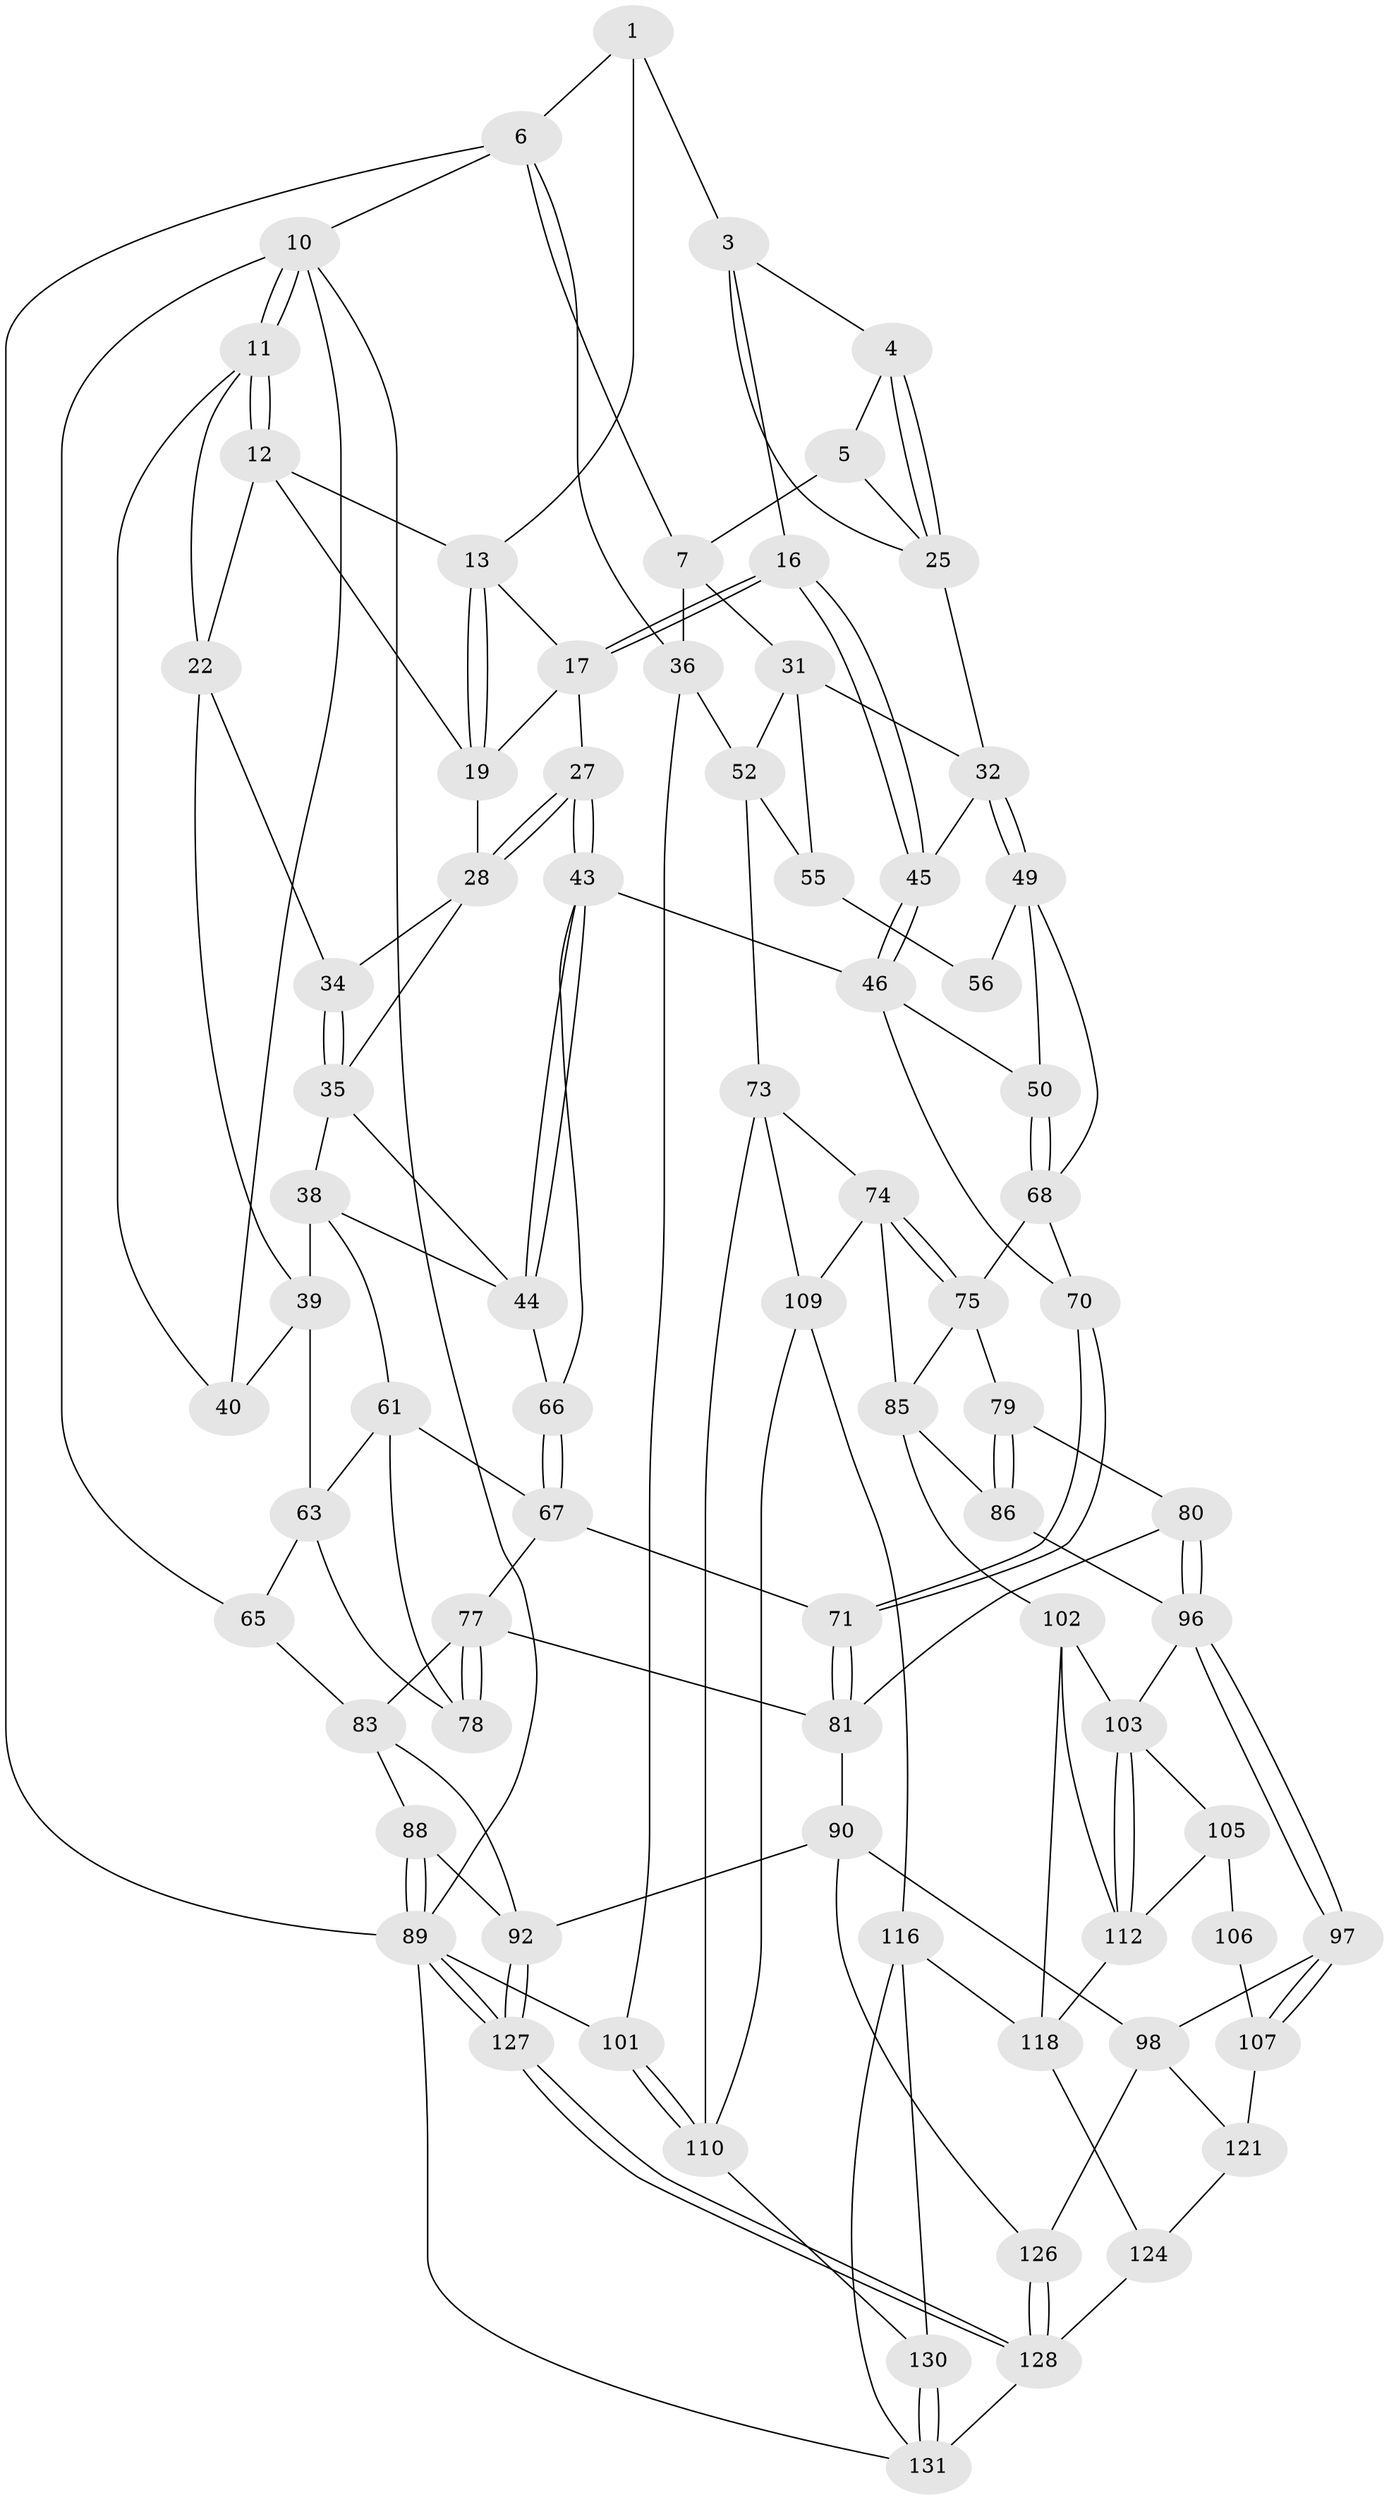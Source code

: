 // Generated by graph-tools (version 1.1) at 2025/52/02/27/25 19:52:43]
// undirected, 78 vertices, 172 edges
graph export_dot {
graph [start="1"]
  node [color=gray90,style=filled];
  1 [pos="+0.8600422923961442+0",super="+2"];
  3 [pos="+0.5952213711902042+0.01745144322421991",super="+15"];
  4 [pos="+0.7039693897209391+0.09842585786382853"];
  5 [pos="+0.7875840590803889+0",super="+8"];
  6 [pos="+0.9394915178008066+0",super="+9"];
  7 [pos="+0.8272411035178187+0.15412122893868302",super="+30"];
  10 [pos="+0+0",super="+41"];
  11 [pos="+0+0",super="+24"];
  12 [pos="+0.20269589491394352+0",super="+21"];
  13 [pos="+0.3026671492251112+0",super="+14"];
  16 [pos="+0.5207730259243623+0.23270433822177428"];
  17 [pos="+0.5072665022046744+0.2321943294414534",super="+18"];
  19 [pos="+0.3823828753888632+0.13318840745298044",super="+20"];
  22 [pos="+0.234364882108477+0.1956682720914282",super="+23"];
  25 [pos="+0.7078051982653216+0.10409422363908238",super="+26"];
  27 [pos="+0.478810314497956+0.24426995292817807"];
  28 [pos="+0.44612226824728257+0.24260318570425726",super="+29"];
  31 [pos="+0.8672640778243786+0.24870510411730828",super="+54"];
  32 [pos="+0.7151021038999708+0.30386118729507766",super="+33"];
  34 [pos="+0.30526653969134493+0.19819939288092953"];
  35 [pos="+0.3434382845415298+0.2913935850611716",super="+37"];
  36 [pos="+1+0.09850043342922866",super="+51"];
  38 [pos="+0.20883287276992962+0.33220942482945126",super="+60"];
  39 [pos="+0.1870774618803635+0.3122480311042497",super="+42"];
  40 [pos="+0.012181464760878549+0.25030415805359096"];
  43 [pos="+0.41560364636623665+0.395759007480133",super="+48"];
  44 [pos="+0.37735686459883844+0.3749160506426553",super="+59"];
  45 [pos="+0.5735168740191806+0.290172417816513"];
  46 [pos="+0.558170141331778+0.4201966250649993",super="+47"];
  49 [pos="+0.7135917700974351+0.3669985023804664",super="+57"];
  50 [pos="+0.6277871525983858+0.4460517482739647"];
  52 [pos="+1+0.6042145828010187",super="+53"];
  55 [pos="+0.8606487648829318+0.3047814651433639",super="+58"];
  56 [pos="+0.8055836304579774+0.47570180144273516"];
  61 [pos="+0.21353433708835606+0.502288171168119",super="+62"];
  63 [pos="+0.06295582644564716+0.38106560894330804",super="+64"];
  65 [pos="+0+0.5056268616417028"];
  66 [pos="+0.38780978371856567+0.4822156593101025"];
  67 [pos="+0.3880601075845496+0.5119628994066682",super="+72"];
  68 [pos="+0.6960058177323248+0.5448419051320583",super="+69"];
  70 [pos="+0.5196996610344174+0.5179820585112328"];
  71 [pos="+0.4392659696110234+0.5853592039057225"];
  73 [pos="+1+0.6060310181316528",super="+108"];
  74 [pos="+0.9462011716045821+0.6401867823651111",super="+94"];
  75 [pos="+0.905808565300895+0.6482413749933225",super="+76"];
  77 [pos="+0.1842749263514732+0.6048753313808396",super="+82"];
  78 [pos="+0.17237617859071236+0.5688831643744382"];
  79 [pos="+0.6820980095942388+0.5877881550550621"];
  80 [pos="+0.49545697844622677+0.6739188522538319"];
  81 [pos="+0.4393244502436555+0.6385957328949758",super="+87"];
  83 [pos="+0.10535206150315687+0.7006181657758792",super="+84"];
  85 [pos="+0.861510940493479+0.6749841364701666",super="+95"];
  86 [pos="+0.704022962160653+0.7189199784421759"];
  88 [pos="+0+1"];
  89 [pos="+0+1",super="+100"];
  90 [pos="+0.3042591512593561+0.7861074968683794",super="+91"];
  92 [pos="+0.23627874309319968+0.8171773113027677",super="+93"];
  96 [pos="+0.5184362312918999+0.7124323790253759",super="+99"];
  97 [pos="+0.5272237161877523+0.7854384915463825"];
  98 [pos="+0.3732432437708927+0.8255945989328866",super="+122"];
  101 [pos="+1+1"];
  102 [pos="+0.761109786386907+0.8164976545834924",super="+119"];
  103 [pos="+0.7451986488975905+0.8134938786372612",super="+104"];
  105 [pos="+0.6797820732229626+0.8046708814001888",super="+114"];
  106 [pos="+0.5473589472663642+0.8227493223528454"];
  107 [pos="+0.54232390194558+0.8208138270051016",super="+120"];
  109 [pos="+0.833501635925174+0.8264143827342761",super="+115"];
  110 [pos="+1+0.9996122210707854",super="+111"];
  112 [pos="+0.7217649656853758+0.9294390453009174",super="+113"];
  116 [pos="+0.8567003176780263+0.9373895236803886",super="+117"];
  118 [pos="+0.8203681017975561+0.9335162483679904",super="+123"];
  121 [pos="+0.4366599764628543+0.8919977196867787",super="+125"];
  124 [pos="+0.5997438630910881+1"];
  126 [pos="+0.28503548903441334+1"];
  127 [pos="+0+1"];
  128 [pos="+0.24156263670167719+1",super="+129"];
  130 [pos="+0.9238966070276913+0.9756192721664969"];
  131 [pos="+0.8284390877100439+1",super="+132"];
  1 -- 6;
  1 -- 3;
  1 -- 13;
  3 -- 4;
  3 -- 16;
  3 -- 25;
  4 -- 5;
  4 -- 25;
  4 -- 25;
  5 -- 25;
  5 -- 7;
  6 -- 7;
  6 -- 89;
  6 -- 10;
  6 -- 36;
  7 -- 36;
  7 -- 31;
  10 -- 11;
  10 -- 11;
  10 -- 89;
  10 -- 40;
  10 -- 65;
  11 -- 12;
  11 -- 12;
  11 -- 40;
  11 -- 22;
  12 -- 13;
  12 -- 19;
  12 -- 22;
  13 -- 19;
  13 -- 19;
  13 -- 17;
  16 -- 17;
  16 -- 17;
  16 -- 45;
  16 -- 45;
  17 -- 27;
  17 -- 19;
  19 -- 28;
  22 -- 34;
  22 -- 39;
  25 -- 32;
  27 -- 28;
  27 -- 28;
  27 -- 43;
  27 -- 43;
  28 -- 35;
  28 -- 34;
  31 -- 32;
  31 -- 52;
  31 -- 55;
  32 -- 49;
  32 -- 49;
  32 -- 45;
  34 -- 35;
  34 -- 35;
  35 -- 44;
  35 -- 38;
  36 -- 101;
  36 -- 52;
  38 -- 39;
  38 -- 44;
  38 -- 61;
  39 -- 40;
  39 -- 63;
  43 -- 44;
  43 -- 44;
  43 -- 66;
  43 -- 46;
  44 -- 66;
  45 -- 46;
  45 -- 46;
  46 -- 50;
  46 -- 70;
  49 -- 50;
  49 -- 56;
  49 -- 68;
  50 -- 68;
  50 -- 68;
  52 -- 73;
  52 -- 55;
  55 -- 56 [weight=2];
  61 -- 67;
  61 -- 78;
  61 -- 63;
  63 -- 65;
  63 -- 78;
  65 -- 83;
  66 -- 67;
  66 -- 67;
  67 -- 77;
  67 -- 71;
  68 -- 75;
  68 -- 70;
  70 -- 71;
  70 -- 71;
  71 -- 81;
  71 -- 81;
  73 -- 74;
  73 -- 109;
  73 -- 110;
  74 -- 75;
  74 -- 75;
  74 -- 109;
  74 -- 85;
  75 -- 85;
  75 -- 79;
  77 -- 78;
  77 -- 78;
  77 -- 83;
  77 -- 81;
  79 -- 80;
  79 -- 86;
  79 -- 86;
  80 -- 81;
  80 -- 96;
  80 -- 96;
  81 -- 90;
  83 -- 92;
  83 -- 88;
  85 -- 86;
  85 -- 102;
  86 -- 96;
  88 -- 89;
  88 -- 89;
  88 -- 92;
  89 -- 127;
  89 -- 127;
  89 -- 131;
  89 -- 101;
  90 -- 98;
  90 -- 92;
  90 -- 126;
  92 -- 127;
  92 -- 127;
  96 -- 97;
  96 -- 97;
  96 -- 103;
  97 -- 98;
  97 -- 107;
  97 -- 107;
  98 -- 121;
  98 -- 126;
  101 -- 110;
  101 -- 110;
  102 -- 103;
  102 -- 112;
  102 -- 118;
  103 -- 112;
  103 -- 112;
  103 -- 105;
  105 -- 106 [weight=2];
  105 -- 112;
  106 -- 107;
  107 -- 121 [weight=2];
  109 -- 116;
  109 -- 110;
  110 -- 130;
  112 -- 118;
  116 -- 130;
  116 -- 131;
  116 -- 118;
  118 -- 124;
  121 -- 124;
  124 -- 128;
  126 -- 128;
  126 -- 128;
  127 -- 128;
  127 -- 128;
  128 -- 131;
  130 -- 131;
  130 -- 131;
}
